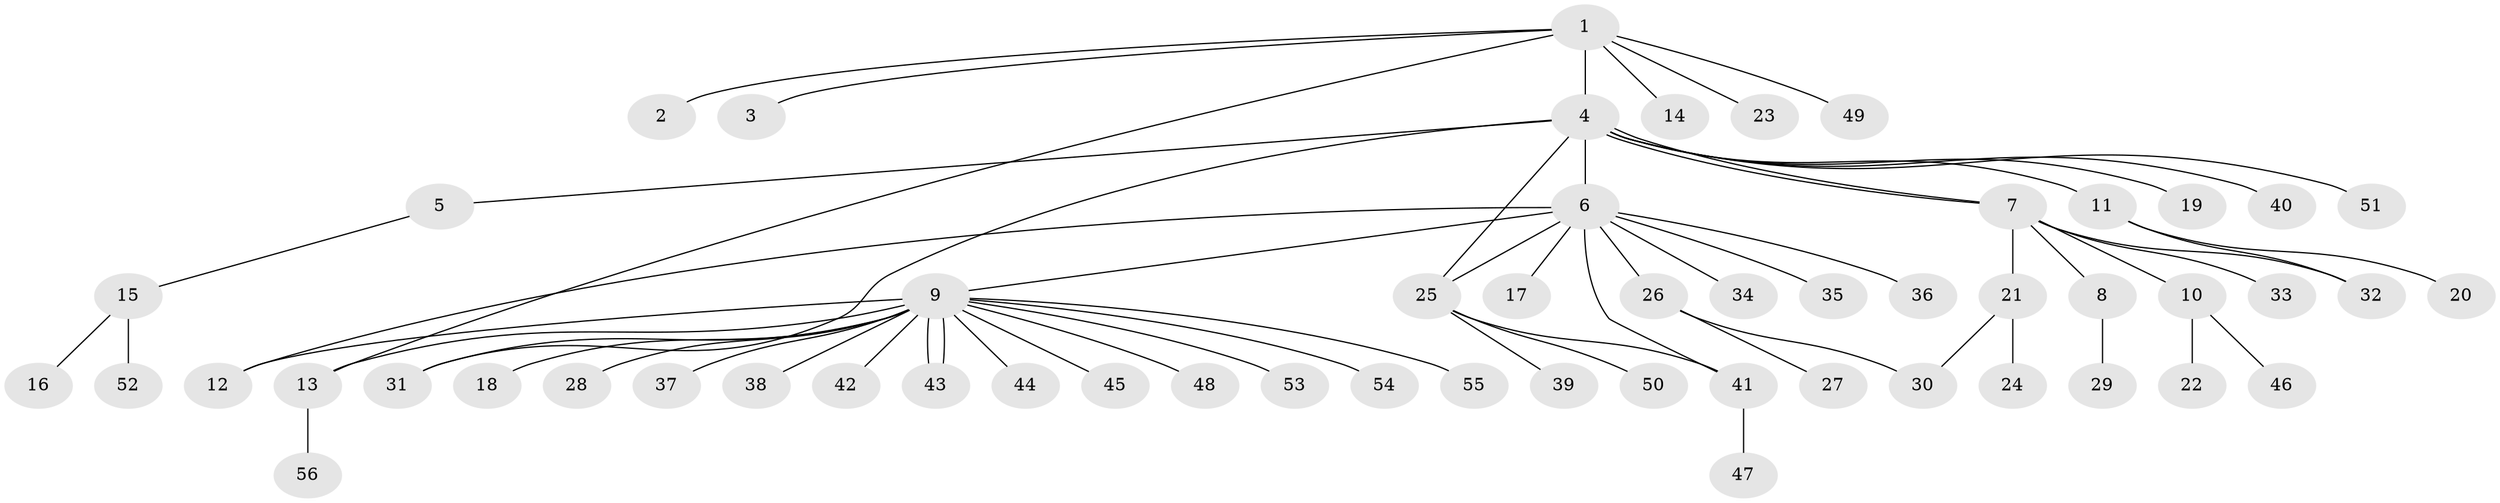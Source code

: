 // coarse degree distribution, {2: 0.2631578947368421, 5: 0.05263157894736842, 1: 0.5263157894736842, 3: 0.05263157894736842, 6: 0.05263157894736842, 12: 0.05263157894736842}
// Generated by graph-tools (version 1.1) at 2025/36/03/04/25 23:36:40]
// undirected, 56 vertices, 64 edges
graph export_dot {
  node [color=gray90,style=filled];
  1;
  2;
  3;
  4;
  5;
  6;
  7;
  8;
  9;
  10;
  11;
  12;
  13;
  14;
  15;
  16;
  17;
  18;
  19;
  20;
  21;
  22;
  23;
  24;
  25;
  26;
  27;
  28;
  29;
  30;
  31;
  32;
  33;
  34;
  35;
  36;
  37;
  38;
  39;
  40;
  41;
  42;
  43;
  44;
  45;
  46;
  47;
  48;
  49;
  50;
  51;
  52;
  53;
  54;
  55;
  56;
  1 -- 2;
  1 -- 3;
  1 -- 4;
  1 -- 13;
  1 -- 14;
  1 -- 23;
  1 -- 49;
  4 -- 5;
  4 -- 6;
  4 -- 7;
  4 -- 7;
  4 -- 11;
  4 -- 19;
  4 -- 25;
  4 -- 31;
  4 -- 40;
  4 -- 51;
  5 -- 15;
  6 -- 9;
  6 -- 12;
  6 -- 17;
  6 -- 25;
  6 -- 26;
  6 -- 34;
  6 -- 35;
  6 -- 36;
  6 -- 41;
  7 -- 8;
  7 -- 10;
  7 -- 21;
  7 -- 32;
  7 -- 33;
  8 -- 29;
  9 -- 12;
  9 -- 13;
  9 -- 18;
  9 -- 28;
  9 -- 31;
  9 -- 37;
  9 -- 38;
  9 -- 42;
  9 -- 43;
  9 -- 43;
  9 -- 44;
  9 -- 45;
  9 -- 48;
  9 -- 53;
  9 -- 54;
  9 -- 55;
  10 -- 22;
  10 -- 46;
  11 -- 20;
  11 -- 32;
  13 -- 56;
  15 -- 16;
  15 -- 52;
  21 -- 24;
  21 -- 30;
  25 -- 39;
  25 -- 41;
  25 -- 50;
  26 -- 27;
  26 -- 30;
  41 -- 47;
}

